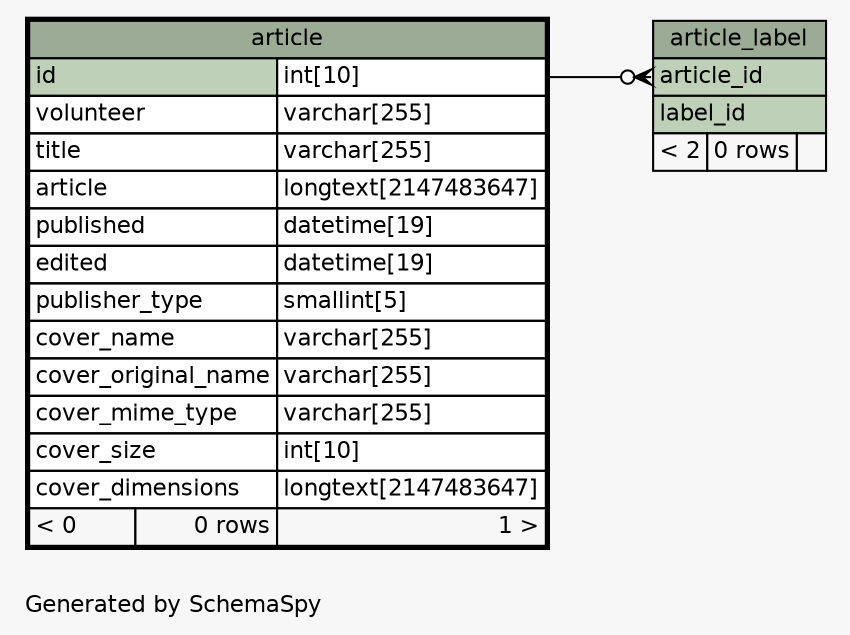 // dot 2.44.1 on Linux 5.5.13-arch2-1
// SchemaSpy rev 590
digraph "oneDegreeRelationshipsDiagram" {
  graph [
    rankdir="RL"
    bgcolor="#f7f7f7"
    label="\nGenerated by SchemaSpy"
    labeljust="l"
    nodesep="0.18"
    ranksep="0.46"
    fontname="Helvetica"
    fontsize="11"
  ];
  node [
    fontname="Helvetica"
    fontsize="11"
    shape="plaintext"
  ];
  edge [
    arrowsize="0.8"
  ];
  "article_label":"article_id":w -> "article":"id.type":e [arrowhead=none dir=back arrowtail=crowodot];
  "article" [
    label=<
    <TABLE BORDER="2" CELLBORDER="1" CELLSPACING="0" BGCOLOR="#ffffff">
      <TR><TD COLSPAN="3" BGCOLOR="#9bab96" ALIGN="CENTER">article</TD></TR>
      <TR><TD PORT="id" COLSPAN="2" BGCOLOR="#bed1b8" ALIGN="LEFT">id</TD><TD PORT="id.type" ALIGN="LEFT">int[10]</TD></TR>
      <TR><TD PORT="volunteer" COLSPAN="2" ALIGN="LEFT">volunteer</TD><TD PORT="volunteer.type" ALIGN="LEFT">varchar[255]</TD></TR>
      <TR><TD PORT="title" COLSPAN="2" ALIGN="LEFT">title</TD><TD PORT="title.type" ALIGN="LEFT">varchar[255]</TD></TR>
      <TR><TD PORT="article" COLSPAN="2" ALIGN="LEFT">article</TD><TD PORT="article.type" ALIGN="LEFT">longtext[2147483647]</TD></TR>
      <TR><TD PORT="published" COLSPAN="2" ALIGN="LEFT">published</TD><TD PORT="published.type" ALIGN="LEFT">datetime[19]</TD></TR>
      <TR><TD PORT="edited" COLSPAN="2" ALIGN="LEFT">edited</TD><TD PORT="edited.type" ALIGN="LEFT">datetime[19]</TD></TR>
      <TR><TD PORT="publisher_type" COLSPAN="2" ALIGN="LEFT">publisher_type</TD><TD PORT="publisher_type.type" ALIGN="LEFT">smallint[5]</TD></TR>
      <TR><TD PORT="cover_name" COLSPAN="2" ALIGN="LEFT">cover_name</TD><TD PORT="cover_name.type" ALIGN="LEFT">varchar[255]</TD></TR>
      <TR><TD PORT="cover_original_name" COLSPAN="2" ALIGN="LEFT">cover_original_name</TD><TD PORT="cover_original_name.type" ALIGN="LEFT">varchar[255]</TD></TR>
      <TR><TD PORT="cover_mime_type" COLSPAN="2" ALIGN="LEFT">cover_mime_type</TD><TD PORT="cover_mime_type.type" ALIGN="LEFT">varchar[255]</TD></TR>
      <TR><TD PORT="cover_size" COLSPAN="2" ALIGN="LEFT">cover_size</TD><TD PORT="cover_size.type" ALIGN="LEFT">int[10]</TD></TR>
      <TR><TD PORT="cover_dimensions" COLSPAN="2" ALIGN="LEFT">cover_dimensions</TD><TD PORT="cover_dimensions.type" ALIGN="LEFT">longtext[2147483647]</TD></TR>
      <TR><TD ALIGN="LEFT" BGCOLOR="#f7f7f7">&lt; 0</TD><TD ALIGN="RIGHT" BGCOLOR="#f7f7f7">0 rows</TD><TD ALIGN="RIGHT" BGCOLOR="#f7f7f7">1 &gt;</TD></TR>
    </TABLE>>
    URL="article.html"
    tooltip="article"
  ];
  "article_label" [
    label=<
    <TABLE BORDER="0" CELLBORDER="1" CELLSPACING="0" BGCOLOR="#ffffff">
      <TR><TD COLSPAN="3" BGCOLOR="#9bab96" ALIGN="CENTER">article_label</TD></TR>
      <TR><TD PORT="article_id" COLSPAN="3" BGCOLOR="#bed1b8" ALIGN="LEFT">article_id</TD></TR>
      <TR><TD PORT="label_id" COLSPAN="3" BGCOLOR="#bed1b8" ALIGN="LEFT">label_id</TD></TR>
      <TR><TD ALIGN="LEFT" BGCOLOR="#f7f7f7">&lt; 2</TD><TD ALIGN="RIGHT" BGCOLOR="#f7f7f7">0 rows</TD><TD ALIGN="RIGHT" BGCOLOR="#f7f7f7">  </TD></TR>
    </TABLE>>
    URL="article_label.html"
    tooltip="article_label"
  ];
}
